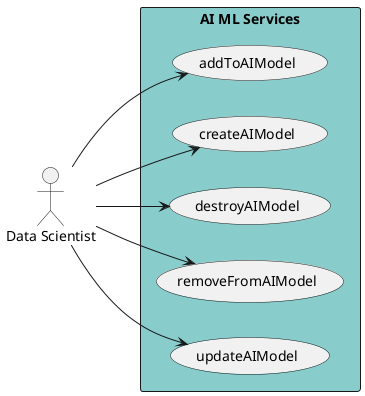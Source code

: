 @startuml

left to right direction
Actor "Data Scientist" as DataScientist
Actor "Data Scientist" as DataScientist
Actor "Data Scientist" as DataScientist
Actor "Data Scientist" as DataScientist
Actor "Data Scientist" as DataScientist


rectangle "AI ML Services" #88cccc {
usecase "addToAIModel" as addToAIModel
    DataScientist --> addToAIModel
    usecase "createAIModel" as createAIModel
    DataScientist --> createAIModel
    usecase "destroyAIModel" as destroyAIModel
    DataScientist --> destroyAIModel
    usecase "removeFromAIModel" as removeFromAIModel
    DataScientist --> removeFromAIModel
    usecase "updateAIModel" as updateAIModel
    DataScientist --> updateAIModel
    }


@enduml
